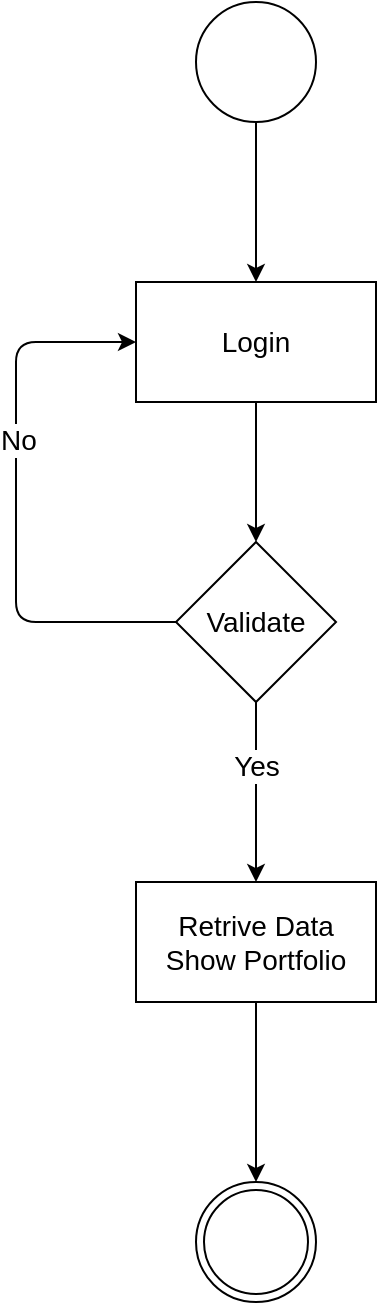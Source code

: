 <mxfile>
    <diagram id="87N_d27ywJfgy8hw5h6r" name="Page-1">
        <mxGraphModel dx="1133" dy="825" grid="1" gridSize="10" guides="1" tooltips="1" connect="1" arrows="1" fold="1" page="1" pageScale="1" pageWidth="850" pageHeight="1100" math="0" shadow="0">
            <root>
                <mxCell id="0"/>
                <mxCell id="1" parent="0"/>
                <mxCell id="4" value="" style="edgeStyle=none;html=1;fontSize=14;" edge="1" parent="1" source="2" target="3">
                    <mxGeometry relative="1" as="geometry"/>
                </mxCell>
                <mxCell id="2" value="" style="ellipse;" vertex="1" parent="1">
                    <mxGeometry x="370" y="70" width="60" height="60" as="geometry"/>
                </mxCell>
                <mxCell id="8" value="" style="edgeStyle=none;html=1;fontSize=14;" edge="1" parent="1" source="3" target="7">
                    <mxGeometry relative="1" as="geometry"/>
                </mxCell>
                <mxCell id="3" value="Login" style="whiteSpace=wrap;html=1;fillColor=none;fontSize=14;" vertex="1" parent="1">
                    <mxGeometry x="340" y="210" width="120" height="60" as="geometry"/>
                </mxCell>
                <mxCell id="9" style="edgeStyle=orthogonalEdgeStyle;html=1;entryX=0;entryY=0.5;entryDx=0;entryDy=0;fontSize=14;" edge="1" parent="1" source="7" target="3">
                    <mxGeometry relative="1" as="geometry">
                        <Array as="points">
                            <mxPoint x="280" y="380"/>
                            <mxPoint x="280" y="240"/>
                        </Array>
                    </mxGeometry>
                </mxCell>
                <mxCell id="15" value="No" style="edgeLabel;html=1;align=center;verticalAlign=middle;resizable=0;points=[];fontSize=14;" vertex="1" connectable="0" parent="9">
                    <mxGeometry x="0.221" y="-1" relative="1" as="geometry">
                        <mxPoint as="offset"/>
                    </mxGeometry>
                </mxCell>
                <mxCell id="11" value="" style="edgeStyle=orthogonalEdgeStyle;html=1;fontSize=14;" edge="1" parent="1" source="7" target="10">
                    <mxGeometry relative="1" as="geometry"/>
                </mxCell>
                <mxCell id="14" value="Yes" style="edgeLabel;html=1;align=center;verticalAlign=middle;resizable=0;points=[];fontSize=14;" vertex="1" connectable="0" parent="11">
                    <mxGeometry x="-0.289" relative="1" as="geometry">
                        <mxPoint as="offset"/>
                    </mxGeometry>
                </mxCell>
                <mxCell id="7" value="Validate" style="rhombus;whiteSpace=wrap;html=1;fillColor=none;fontSize=14;" vertex="1" parent="1">
                    <mxGeometry x="360" y="340" width="80" height="80" as="geometry"/>
                </mxCell>
                <mxCell id="13" value="" style="edgeStyle=orthogonalEdgeStyle;html=1;fontSize=14;" edge="1" parent="1" source="10" target="12">
                    <mxGeometry relative="1" as="geometry"/>
                </mxCell>
                <mxCell id="10" value="Retrive Data&lt;br style=&quot;font-size: 14px;&quot;&gt;Show Portfolio" style="whiteSpace=wrap;html=1;fillColor=none;fontSize=14;" vertex="1" parent="1">
                    <mxGeometry x="340" y="510" width="120" height="60" as="geometry"/>
                </mxCell>
                <mxCell id="12" value="" style="ellipse;html=1;shape=endState;" vertex="1" parent="1">
                    <mxGeometry x="370" y="660" width="60" height="60" as="geometry"/>
                </mxCell>
            </root>
        </mxGraphModel>
    </diagram>
</mxfile>